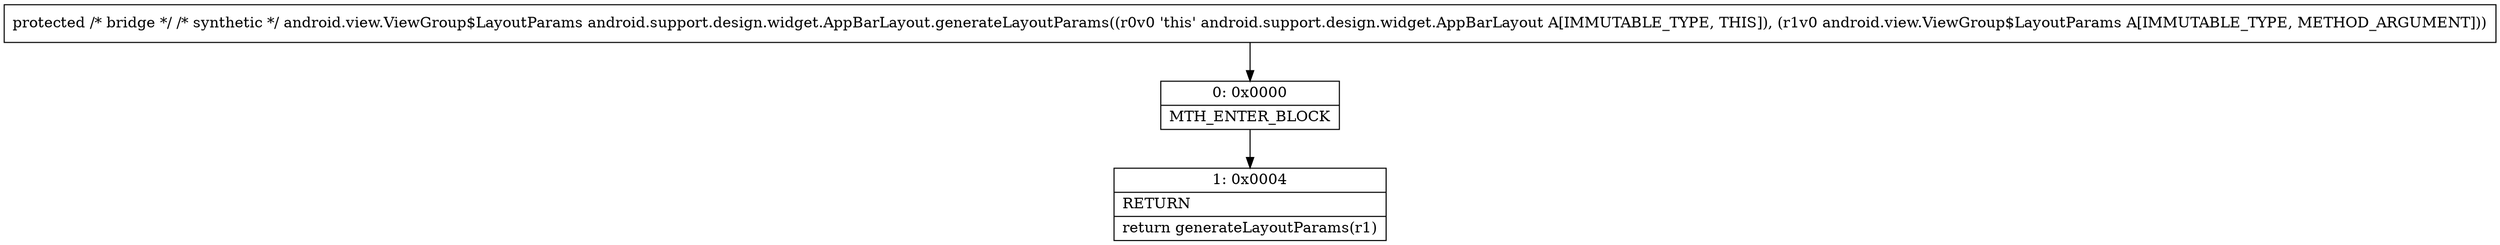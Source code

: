 digraph "CFG forandroid.support.design.widget.AppBarLayout.generateLayoutParams(Landroid\/view\/ViewGroup$LayoutParams;)Landroid\/view\/ViewGroup$LayoutParams;" {
Node_0 [shape=record,label="{0\:\ 0x0000|MTH_ENTER_BLOCK\l}"];
Node_1 [shape=record,label="{1\:\ 0x0004|RETURN\l|return generateLayoutParams(r1)\l}"];
MethodNode[shape=record,label="{protected \/* bridge *\/ \/* synthetic *\/ android.view.ViewGroup$LayoutParams android.support.design.widget.AppBarLayout.generateLayoutParams((r0v0 'this' android.support.design.widget.AppBarLayout A[IMMUTABLE_TYPE, THIS]), (r1v0 android.view.ViewGroup$LayoutParams A[IMMUTABLE_TYPE, METHOD_ARGUMENT])) }"];
MethodNode -> Node_0;
Node_0 -> Node_1;
}


